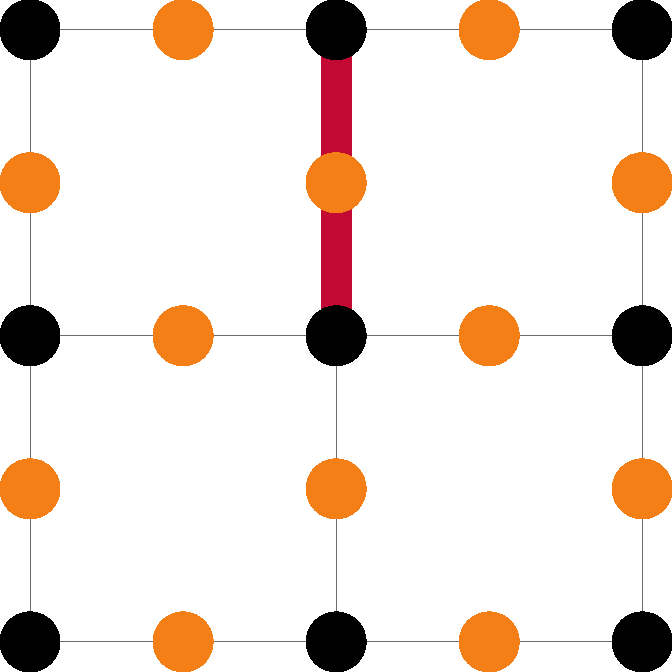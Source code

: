 settings.outformat = "png";
settings.render=20;
defaultpen(fontsize(10pt));
unitsize(3mm);
usepackage("amsfonts");

size(7cm);

string colour1 = "AD7A99"; // pink
string colour2 = "7CDEDC"; // light blue
string colour3 = "006F63"; // green
string colour4 = "F57F17"; //orange
string colour5 = "0F1980"; //purple
string colour6 = "C30934"; //red

real dot_size = 3;
pen quantum_dot_colour = rgb("000000");
pen coupler_colour = rgb(colour4);
pen tunnelling_colour = rgb("6C6C6C");

int lat_L = 5;
real lat_space = 0.9;

pen lw_arrows = linewidth(1.9pt);
pen lw_tunnellings = linewidth(0.02pt);
pen lw_renorm_tunnellings = linewidth(1.5pt);

real tunnelling_line_gap = 0.1;



// draw horizontal tunnellings
for (int i_x = 0; i_x < lat_L - 1; ++i_x)
{
    for (int i_y=0; i_y>-lat_L; i_y=i_y - 2)
    {
        pair spot = lat_space*(i_x, i_y);
        draw(spot+(tunnelling_line_gap,0)   -- spot+lat_space*(1,0)-(tunnelling_line_gap,0), p=tunnelling_colour+lw_tunnellings);
    }

}

// draw vertical ltunnellings
for (int i_x = 0; i_x < lat_L ; i_x = i_x + 2)
{
     for (int i_y=0; i_y>-lat_L+1; --i_y)
    {
        pair spot = lat_space*(i_x, i_y);
        draw(spot-(0,tunnelling_line_gap)   -- spot-lat_space*(0,1)+(0,tunnelling_line_gap), p=tunnelling_colour+lw_tunnellings);
    
    }

}


//draw renormalised tunnelling
pair spot = lat_space*(2, -1);
string[] cols = {"FFFFFF", colour6};
for(string col : cols) {
  draw(spot+(0,tunnelling_line_gap)   -- spot+lat_space*(0,1)-(0,tunnelling_line_gap), p=rgb(col)+lw_renorm_tunnellings);
  draw(spot-(0,tunnelling_line_gap)   -- spot-lat_space*(0,1)+(0,tunnelling_line_gap), p=rgb(col)+lw_renorm_tunnellings);
}




// draw dots
for (int i_y=0; i_y>-lat_L; --i_y)
{ 
    for (int i_x = 0; i_x < lat_L; ++i_x)
    {
        if(i_y %2== 0) {
        // do all dots
            if(i_x %2 == 0){
                // quantum dot colour
                dot(lat_space*(i_x, i_y), p=dot_size+quantum_dot_colour);
            } else {
                // coupler
                dot(lat_space*(i_x, i_y), p=dot_size+coupler_colour);
            }
            

        } else {
            if(i_x %2 ==0) {
                // all couplers
                dot(lat_space*(i_x, i_y), p=dot_size+coupler_colour);

            }
        }
    }
}






